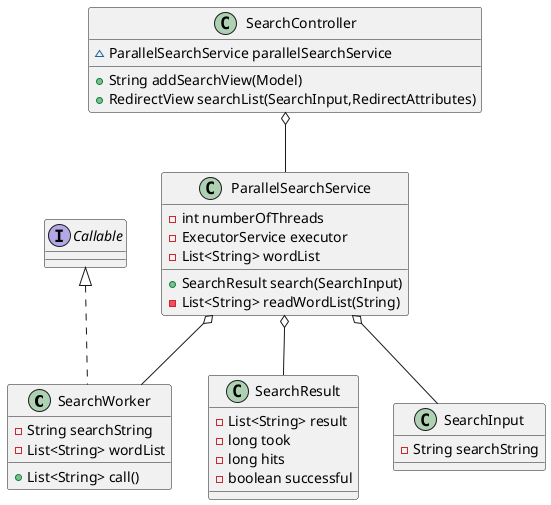 @startuml
class SearchWorker {
- String searchString
- List<String> wordList
+ List<String> call()
}


class ParallelSearchService {
- int numberOfThreads
- ExecutorService executor
- List<String> wordList
+ SearchResult search(SearchInput)
- List<String> readWordList(String)
}

class SearchResult {
- List<String> result
- long took
- long hits
- boolean successful
}

class SearchController {
~ ParallelSearchService parallelSearchService
+ String addSearchView(Model)
+ RedirectView searchList(SearchInput,RedirectAttributes)
}

class SearchInput {
- String searchString
}

interface Callable

Callable <|.. SearchWorker
SearchController o-- ParallelSearchService
ParallelSearchService o-- SearchWorker
ParallelSearchService o-- SearchInput
ParallelSearchService o-- SearchResult

@enduml